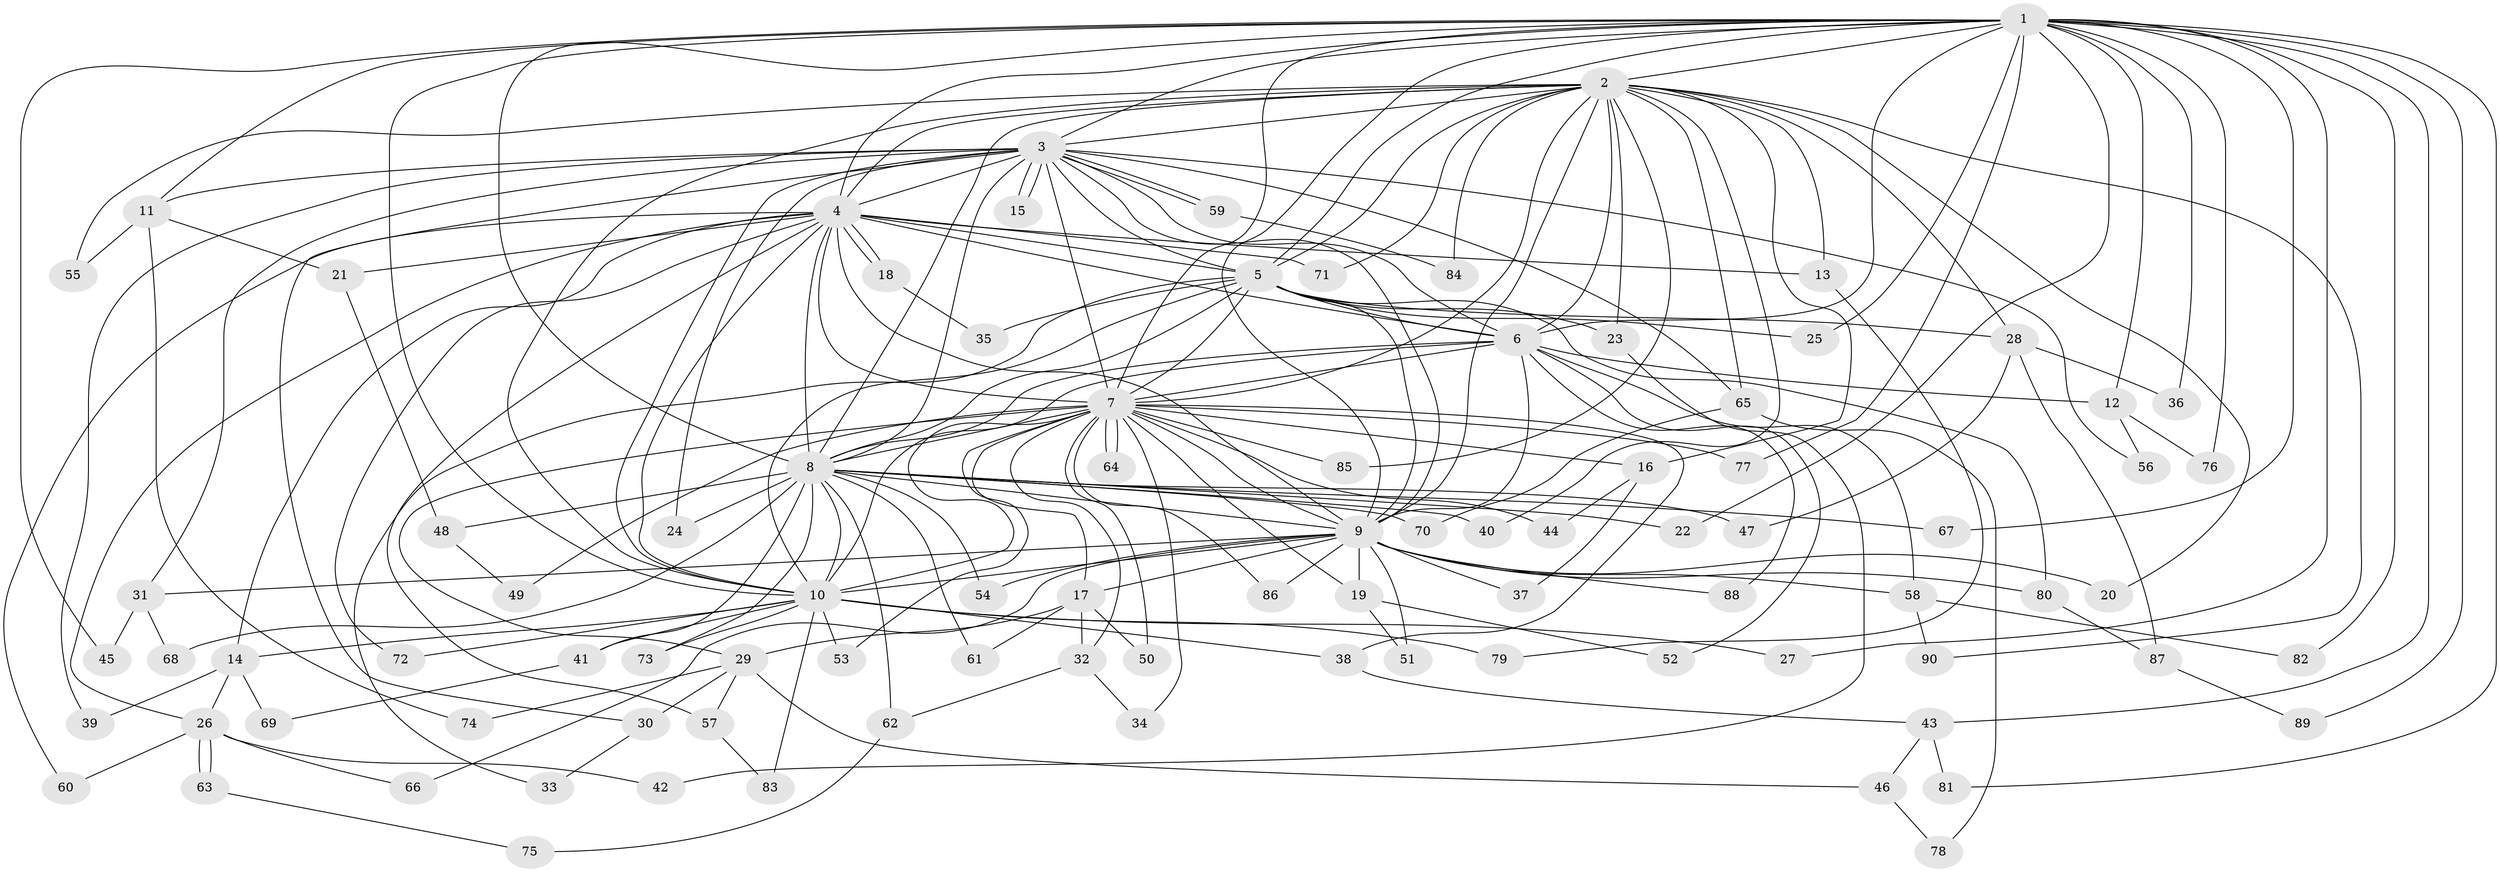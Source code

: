 // coarse degree distribution, {28: 0.014285714285714285, 18: 0.02857142857142857, 14: 0.014285714285714285, 12: 0.014285714285714285, 21: 0.014285714285714285, 20: 0.014285714285714285, 22: 0.014285714285714285, 16: 0.014285714285714285, 5: 0.04285714285714286, 3: 0.2, 2: 0.5285714285714286, 7: 0.02857142857142857, 4: 0.07142857142857142}
// Generated by graph-tools (version 1.1) at 2025/41/03/06/25 10:41:33]
// undirected, 90 vertices, 205 edges
graph export_dot {
graph [start="1"]
  node [color=gray90,style=filled];
  1;
  2;
  3;
  4;
  5;
  6;
  7;
  8;
  9;
  10;
  11;
  12;
  13;
  14;
  15;
  16;
  17;
  18;
  19;
  20;
  21;
  22;
  23;
  24;
  25;
  26;
  27;
  28;
  29;
  30;
  31;
  32;
  33;
  34;
  35;
  36;
  37;
  38;
  39;
  40;
  41;
  42;
  43;
  44;
  45;
  46;
  47;
  48;
  49;
  50;
  51;
  52;
  53;
  54;
  55;
  56;
  57;
  58;
  59;
  60;
  61;
  62;
  63;
  64;
  65;
  66;
  67;
  68;
  69;
  70;
  71;
  72;
  73;
  74;
  75;
  76;
  77;
  78;
  79;
  80;
  81;
  82;
  83;
  84;
  85;
  86;
  87;
  88;
  89;
  90;
  1 -- 2;
  1 -- 3;
  1 -- 4;
  1 -- 5;
  1 -- 6;
  1 -- 7;
  1 -- 8;
  1 -- 9;
  1 -- 10;
  1 -- 11;
  1 -- 12;
  1 -- 22;
  1 -- 25;
  1 -- 27;
  1 -- 36;
  1 -- 43;
  1 -- 45;
  1 -- 67;
  1 -- 76;
  1 -- 77;
  1 -- 81;
  1 -- 82;
  1 -- 89;
  2 -- 3;
  2 -- 4;
  2 -- 5;
  2 -- 6;
  2 -- 7;
  2 -- 8;
  2 -- 9;
  2 -- 10;
  2 -- 13;
  2 -- 16;
  2 -- 20;
  2 -- 23;
  2 -- 28;
  2 -- 40;
  2 -- 55;
  2 -- 65;
  2 -- 71;
  2 -- 84;
  2 -- 85;
  2 -- 90;
  3 -- 4;
  3 -- 5;
  3 -- 6;
  3 -- 7;
  3 -- 8;
  3 -- 9;
  3 -- 10;
  3 -- 11;
  3 -- 15;
  3 -- 15;
  3 -- 24;
  3 -- 30;
  3 -- 31;
  3 -- 39;
  3 -- 56;
  3 -- 59;
  3 -- 59;
  3 -- 65;
  4 -- 5;
  4 -- 6;
  4 -- 7;
  4 -- 8;
  4 -- 9;
  4 -- 10;
  4 -- 13;
  4 -- 14;
  4 -- 18;
  4 -- 18;
  4 -- 21;
  4 -- 26;
  4 -- 57;
  4 -- 60;
  4 -- 71;
  4 -- 72;
  5 -- 6;
  5 -- 7;
  5 -- 8;
  5 -- 9;
  5 -- 10;
  5 -- 23;
  5 -- 25;
  5 -- 28;
  5 -- 33;
  5 -- 35;
  5 -- 80;
  6 -- 7;
  6 -- 8;
  6 -- 9;
  6 -- 10;
  6 -- 12;
  6 -- 52;
  6 -- 58;
  6 -- 88;
  7 -- 8;
  7 -- 9;
  7 -- 10;
  7 -- 16;
  7 -- 17;
  7 -- 19;
  7 -- 29;
  7 -- 32;
  7 -- 34;
  7 -- 38;
  7 -- 44;
  7 -- 49;
  7 -- 50;
  7 -- 53;
  7 -- 64;
  7 -- 64;
  7 -- 77;
  7 -- 85;
  7 -- 86;
  8 -- 9;
  8 -- 10;
  8 -- 22;
  8 -- 24;
  8 -- 40;
  8 -- 41;
  8 -- 47;
  8 -- 48;
  8 -- 54;
  8 -- 61;
  8 -- 62;
  8 -- 67;
  8 -- 68;
  8 -- 70;
  8 -- 73;
  9 -- 10;
  9 -- 17;
  9 -- 19;
  9 -- 20;
  9 -- 31;
  9 -- 37;
  9 -- 51;
  9 -- 54;
  9 -- 58;
  9 -- 66;
  9 -- 80;
  9 -- 86;
  9 -- 88;
  10 -- 14;
  10 -- 27;
  10 -- 38;
  10 -- 41;
  10 -- 53;
  10 -- 72;
  10 -- 73;
  10 -- 79;
  10 -- 83;
  11 -- 21;
  11 -- 55;
  11 -- 74;
  12 -- 56;
  12 -- 76;
  13 -- 79;
  14 -- 26;
  14 -- 39;
  14 -- 69;
  16 -- 37;
  16 -- 44;
  17 -- 29;
  17 -- 32;
  17 -- 50;
  17 -- 61;
  18 -- 35;
  19 -- 51;
  19 -- 52;
  21 -- 48;
  23 -- 42;
  26 -- 42;
  26 -- 60;
  26 -- 63;
  26 -- 63;
  26 -- 66;
  28 -- 36;
  28 -- 47;
  28 -- 87;
  29 -- 30;
  29 -- 46;
  29 -- 57;
  29 -- 74;
  30 -- 33;
  31 -- 45;
  31 -- 68;
  32 -- 34;
  32 -- 62;
  38 -- 43;
  41 -- 69;
  43 -- 46;
  43 -- 81;
  46 -- 78;
  48 -- 49;
  57 -- 83;
  58 -- 82;
  58 -- 90;
  59 -- 84;
  62 -- 75;
  63 -- 75;
  65 -- 70;
  65 -- 78;
  80 -- 87;
  87 -- 89;
}
